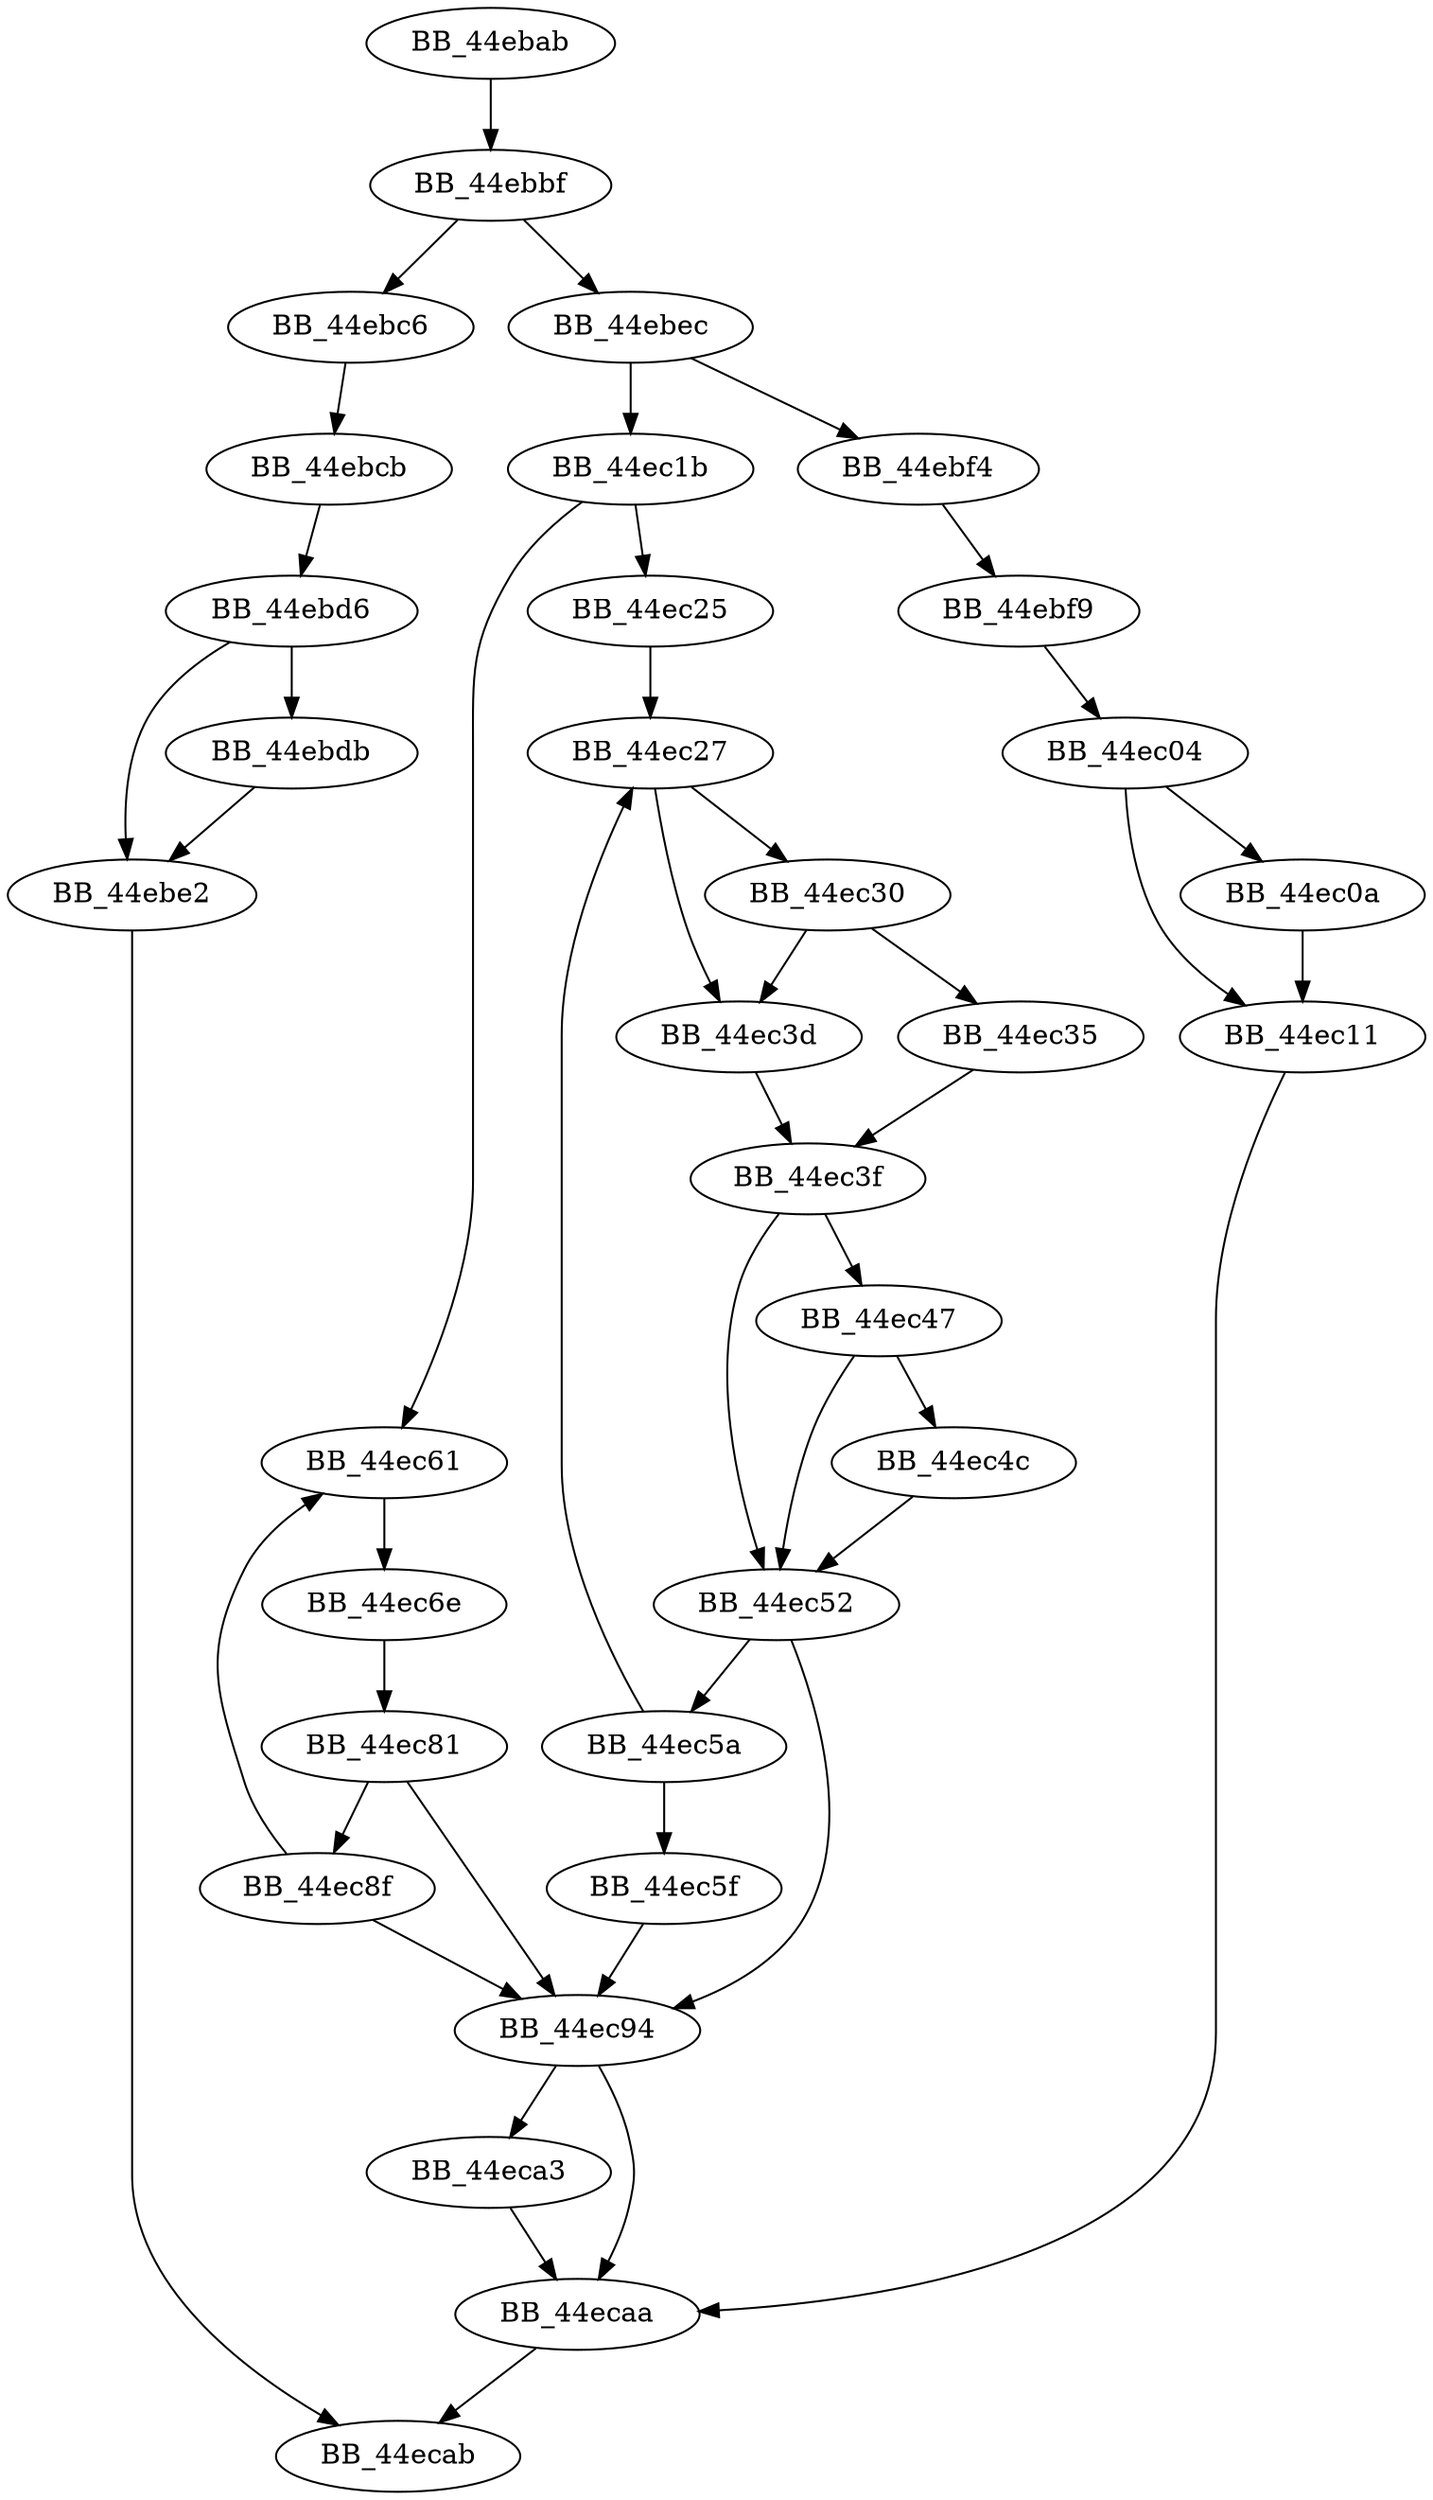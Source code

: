 DiGraph sub_44EBAB{
BB_44ebab->BB_44ebbf
BB_44ebbf->BB_44ebc6
BB_44ebbf->BB_44ebec
BB_44ebc6->BB_44ebcb
BB_44ebcb->BB_44ebd6
BB_44ebd6->BB_44ebdb
BB_44ebd6->BB_44ebe2
BB_44ebdb->BB_44ebe2
BB_44ebe2->BB_44ecab
BB_44ebec->BB_44ebf4
BB_44ebec->BB_44ec1b
BB_44ebf4->BB_44ebf9
BB_44ebf9->BB_44ec04
BB_44ec04->BB_44ec0a
BB_44ec04->BB_44ec11
BB_44ec0a->BB_44ec11
BB_44ec11->BB_44ecaa
BB_44ec1b->BB_44ec25
BB_44ec1b->BB_44ec61
BB_44ec25->BB_44ec27
BB_44ec27->BB_44ec30
BB_44ec27->BB_44ec3d
BB_44ec30->BB_44ec35
BB_44ec30->BB_44ec3d
BB_44ec35->BB_44ec3f
BB_44ec3d->BB_44ec3f
BB_44ec3f->BB_44ec47
BB_44ec3f->BB_44ec52
BB_44ec47->BB_44ec4c
BB_44ec47->BB_44ec52
BB_44ec4c->BB_44ec52
BB_44ec52->BB_44ec5a
BB_44ec52->BB_44ec94
BB_44ec5a->BB_44ec27
BB_44ec5a->BB_44ec5f
BB_44ec5f->BB_44ec94
BB_44ec61->BB_44ec6e
BB_44ec6e->BB_44ec81
BB_44ec81->BB_44ec8f
BB_44ec81->BB_44ec94
BB_44ec8f->BB_44ec61
BB_44ec8f->BB_44ec94
BB_44ec94->BB_44eca3
BB_44ec94->BB_44ecaa
BB_44eca3->BB_44ecaa
BB_44ecaa->BB_44ecab
}
